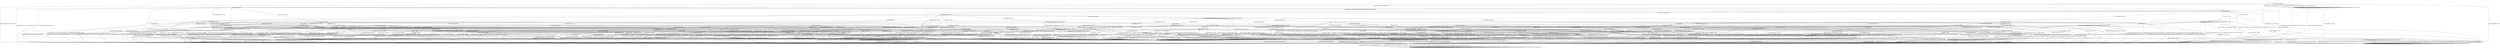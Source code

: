 digraph h12 {
s0 [label="s0"];
s1 [label="s1"];
s2 [label="s2"];
s3 [label="s3"];
s4 [label="s4"];
s5 [label="s5"];
s6 [label="s6"];
s7 [label="s7"];
s8 [label="s8"];
s9 [label="s9"];
s10 [label="s10"];
s11 [label="s11"];
s12 [label="s12"];
s13 [label="s13"];
s14 [label="s14"];
s15 [label="s15"];
s16 [label="s16"];
s17 [label="s17"];
s18 [label="s18"];
s19 [label="s19"];
s20 [label="s20"];
s21 [label="s21"];
s22 [label="s22"];
s23 [label="s23"];
s24 [label="s24"];
s25 [label="s25"];
s26 [label="s26"];
s27 [label="s27"];
s28 [label="s28"];
s29 [label="s29"];
s30 [label="s30"];
s31 [label="s31"];
s32 [label="s32"];
s33 [label="s33"];
s34 [label="s34"];
s35 [label="s35"];
s36 [label="s36"];
s37 [label="s37"];
s38 [label="s38"];
s39 [label="s39"];
s40 [label="s40"];
s41 [label="s41"];
s42 [label="s42"];
s43 [label="s43"];
s44 [label="s44"];
s45 [label="s45"];
s46 [label="s46"];
s47 [label="s47"];
s48 [label="s48"];
s49 [label="s49"];
s50 [label="s50"];
s51 [label="s51"];
s52 [label="s52"];
s53 [label="s53"];
s54 [label="s54"];
s55 [label="s55"];
s56 [label="s56"];
s57 [label="s57"];
s58 [label="s58"];
s59 [label="s59"];
s60 [label="s60"];
s61 [label="s61"];
s62 [label="s62"];
s63 [label="s63"];
s64 [label="s64"];
s65 [label="s65"];
s66 [label="s66"];
s67 [label="s67"];
s68 [label="s68"];
s69 [label="s69"];
s70 [label="s70"];
s71 [label="s71"];
s72 [label="s72"];
s73 [label="s73"];
s0 -> s1 [label="RSA_CLIENT_HELLO / HELLO_VERIFY_REQUEST"];
s0 -> s2 [label="RSA_CLIENT_KEY_EXCHANGE / TIMEOUT"];
s0 -> s8 [label="CHANGE_CIPHER_SPEC / TIMEOUT"];
s0 -> s2 [label="FINISHED / TIMEOUT"];
s0 -> s0 [label="APPLICATION / TIMEOUT"];
s0 -> s2 [label="CERTIFICATE / TIMEOUT"];
s0 -> s2 [label="EMPTY_CERTIFICATE / TIMEOUT"];
s0 -> s2 [label="CERTIFICATE_VERIFY / TIMEOUT"];
s0 -> s6 [label="Alert(WARNING,CLOSE_NOTIFY) / TIMEOUT"];
s0 -> s6 [label="Alert(FATAL,UNEXPECTED_MESSAGE) / TIMEOUT"];
s1 -> s3 [label="RSA_CLIENT_HELLO / SERVER_HELLO,CERTIFICATE,CERTIFICATE_REQUEST,SERVER_HELLO_DONE"];
s1 -> s4 [label="RSA_CLIENT_KEY_EXCHANGE / TIMEOUT"];
s1 -> s8 [label="CHANGE_CIPHER_SPEC / TIMEOUT"];
s1 -> s9 [label="FINISHED / TIMEOUT"];
s1 -> s1 [label="APPLICATION / TIMEOUT"];
s1 -> s21 [label="CERTIFICATE / TIMEOUT"];
s1 -> s27 [label="EMPTY_CERTIFICATE / TIMEOUT"];
s1 -> s9 [label="CERTIFICATE_VERIFY / TIMEOUT"];
s1 -> s6 [label="Alert(WARNING,CLOSE_NOTIFY) / Alert(WARNING,CLOSE_NOTIFY)"];
s1 -> s6 [label="Alert(FATAL,UNEXPECTED_MESSAGE) / TIMEOUT"];
s2 -> s2 [label="RSA_CLIENT_HELLO / TIMEOUT"];
s2 -> s2 [label="RSA_CLIENT_KEY_EXCHANGE / TIMEOUT"];
s2 -> s12 [label="CHANGE_CIPHER_SPEC / TIMEOUT"];
s2 -> s2 [label="FINISHED / TIMEOUT"];
s2 -> s2 [label="APPLICATION / TIMEOUT"];
s2 -> s2 [label="CERTIFICATE / TIMEOUT"];
s2 -> s2 [label="EMPTY_CERTIFICATE / TIMEOUT"];
s2 -> s2 [label="CERTIFICATE_VERIFY / TIMEOUT"];
s2 -> s6 [label="Alert(WARNING,CLOSE_NOTIFY) / TIMEOUT"];
s2 -> s6 [label="Alert(FATAL,UNEXPECTED_MESSAGE) / TIMEOUT"];
s3 -> s6 [label="RSA_CLIENT_HELLO / Alert(FATAL,UNEXPECTED_MESSAGE)"];
s3 -> s13 [label="RSA_CLIENT_KEY_EXCHANGE / TIMEOUT"];
s3 -> s8 [label="CHANGE_CIPHER_SPEC / TIMEOUT"];
s3 -> s9 [label="FINISHED / TIMEOUT"];
s3 -> s3 [label="APPLICATION / TIMEOUT"];
s3 -> s21 [label="CERTIFICATE / TIMEOUT"];
s3 -> s10 [label="EMPTY_CERTIFICATE / TIMEOUT"];
s3 -> s9 [label="CERTIFICATE_VERIFY / TIMEOUT"];
s3 -> s6 [label="Alert(WARNING,CLOSE_NOTIFY) / Alert(WARNING,CLOSE_NOTIFY)"];
s3 -> s6 [label="Alert(FATAL,UNEXPECTED_MESSAGE) / TIMEOUT"];
s4 -> s14 [label="RSA_CLIENT_HELLO / TIMEOUT"];
s4 -> s9 [label="RSA_CLIENT_KEY_EXCHANGE / TIMEOUT"];
s4 -> s5 [label="CHANGE_CIPHER_SPEC / TIMEOUT"];
s4 -> s28 [label="FINISHED / TIMEOUT"];
s4 -> s4 [label="APPLICATION / TIMEOUT"];
s4 -> s41 [label="CERTIFICATE / TIMEOUT"];
s4 -> s41 [label="EMPTY_CERTIFICATE / TIMEOUT"];
s4 -> s22 [label="CERTIFICATE_VERIFY / TIMEOUT"];
s4 -> s6 [label="Alert(WARNING,CLOSE_NOTIFY) / Alert(WARNING,CLOSE_NOTIFY)"];
s4 -> s6 [label="Alert(FATAL,UNEXPECTED_MESSAGE) / TIMEOUT"];
s5 -> s6 [label="RSA_CLIENT_HELLO / Alert(FATAL,UNEXPECTED_MESSAGE)"];
s5 -> s6 [label="RSA_CLIENT_KEY_EXCHANGE / Alert(FATAL,UNEXPECTED_MESSAGE)"];
s5 -> s8 [label="CHANGE_CIPHER_SPEC / TIMEOUT"];
s5 -> s6 [label="FINISHED / Alert(FATAL,UNEXPECTED_MESSAGE)"];
s5 -> s5 [label="APPLICATION / TIMEOUT"];
s5 -> s6 [label="CERTIFICATE / Alert(FATAL,UNEXPECTED_MESSAGE)"];
s5 -> s6 [label="EMPTY_CERTIFICATE / Alert(FATAL,UNEXPECTED_MESSAGE)"];
s5 -> s6 [label="CERTIFICATE_VERIFY / Alert(FATAL,UNEXPECTED_MESSAGE)"];
s5 -> s5 [label="Alert(WARNING,CLOSE_NOTIFY) / TIMEOUT"];
s5 -> s5 [label="Alert(FATAL,UNEXPECTED_MESSAGE) / TIMEOUT"];
s6 -> s7 [label="RSA_CLIENT_HELLO / TIMEOUT"];
s6 -> s7 [label="RSA_CLIENT_KEY_EXCHANGE / TIMEOUT"];
s6 -> s7 [label="CHANGE_CIPHER_SPEC / TIMEOUT"];
s6 -> s7 [label="FINISHED / TIMEOUT"];
s6 -> s7 [label="APPLICATION / TIMEOUT"];
s6 -> s7 [label="CERTIFICATE / TIMEOUT"];
s6 -> s7 [label="EMPTY_CERTIFICATE / TIMEOUT"];
s6 -> s7 [label="CERTIFICATE_VERIFY / TIMEOUT"];
s6 -> s7 [label="Alert(WARNING,CLOSE_NOTIFY) / TIMEOUT"];
s6 -> s7 [label="Alert(FATAL,UNEXPECTED_MESSAGE) / TIMEOUT"];
s7 -> s7 [label="RSA_CLIENT_HELLO / SOCKET_CLOSED"];
s7 -> s7 [label="RSA_CLIENT_KEY_EXCHANGE / SOCKET_CLOSED"];
s7 -> s7 [label="CHANGE_CIPHER_SPEC / SOCKET_CLOSED"];
s7 -> s7 [label="FINISHED / SOCKET_CLOSED"];
s7 -> s7 [label="APPLICATION / SOCKET_CLOSED"];
s7 -> s7 [label="CERTIFICATE / SOCKET_CLOSED"];
s7 -> s7 [label="EMPTY_CERTIFICATE / SOCKET_CLOSED"];
s7 -> s7 [label="CERTIFICATE_VERIFY / SOCKET_CLOSED"];
s7 -> s7 [label="Alert(WARNING,CLOSE_NOTIFY) / SOCKET_CLOSED"];
s7 -> s7 [label="Alert(FATAL,UNEXPECTED_MESSAGE) / SOCKET_CLOSED"];
s8 -> s8 [label="RSA_CLIENT_HELLO / TIMEOUT"];
s8 -> s8 [label="RSA_CLIENT_KEY_EXCHANGE / TIMEOUT"];
s8 -> s8 [label="CHANGE_CIPHER_SPEC / TIMEOUT"];
s8 -> s8 [label="FINISHED / TIMEOUT"];
s8 -> s8 [label="APPLICATION / TIMEOUT"];
s8 -> s8 [label="CERTIFICATE / TIMEOUT"];
s8 -> s8 [label="EMPTY_CERTIFICATE / TIMEOUT"];
s8 -> s8 [label="CERTIFICATE_VERIFY / TIMEOUT"];
s8 -> s8 [label="Alert(WARNING,CLOSE_NOTIFY) / TIMEOUT"];
s8 -> s8 [label="Alert(FATAL,UNEXPECTED_MESSAGE) / TIMEOUT"];
s9 -> s9 [label="RSA_CLIENT_HELLO / TIMEOUT"];
s9 -> s9 [label="RSA_CLIENT_KEY_EXCHANGE / TIMEOUT"];
s9 -> s8 [label="CHANGE_CIPHER_SPEC / TIMEOUT"];
s9 -> s9 [label="FINISHED / TIMEOUT"];
s9 -> s9 [label="APPLICATION / TIMEOUT"];
s9 -> s9 [label="CERTIFICATE / TIMEOUT"];
s9 -> s9 [label="EMPTY_CERTIFICATE / TIMEOUT"];
s9 -> s9 [label="CERTIFICATE_VERIFY / TIMEOUT"];
s9 -> s6 [label="Alert(WARNING,CLOSE_NOTIFY) / Alert(WARNING,CLOSE_NOTIFY)"];
s9 -> s6 [label="Alert(FATAL,UNEXPECTED_MESSAGE) / TIMEOUT"];
s10 -> s15 [label="RSA_CLIENT_HELLO / TIMEOUT"];
s10 -> s42 [label="RSA_CLIENT_KEY_EXCHANGE / TIMEOUT"];
s10 -> s11 [label="CHANGE_CIPHER_SPEC / TIMEOUT"];
s10 -> s34 [label="FINISHED / TIMEOUT"];
s10 -> s10 [label="APPLICATION / TIMEOUT"];
s10 -> s9 [label="CERTIFICATE / TIMEOUT"];
s10 -> s9 [label="EMPTY_CERTIFICATE / TIMEOUT"];
s10 -> s23 [label="CERTIFICATE_VERIFY / TIMEOUT"];
s10 -> s6 [label="Alert(WARNING,CLOSE_NOTIFY) / Alert(WARNING,CLOSE_NOTIFY)"];
s10 -> s6 [label="Alert(FATAL,UNEXPECTED_MESSAGE) / TIMEOUT"];
s11 -> s6 [label="RSA_CLIENT_HELLO / Alert(FATAL,BAD_CERTIFICATE)"];
s11 -> s6 [label="RSA_CLIENT_KEY_EXCHANGE / Alert(FATAL,BAD_CERTIFICATE)"];
s11 -> s8 [label="CHANGE_CIPHER_SPEC / TIMEOUT"];
s11 -> s6 [label="FINISHED / Alert(FATAL,BAD_CERTIFICATE)"];
s11 -> s11 [label="APPLICATION / TIMEOUT"];
s11 -> s6 [label="CERTIFICATE / Alert(FATAL,BAD_CERTIFICATE)"];
s11 -> s6 [label="EMPTY_CERTIFICATE / Alert(FATAL,BAD_CERTIFICATE)"];
s11 -> s6 [label="CERTIFICATE_VERIFY / Alert(FATAL,BAD_CERTIFICATE)"];
s11 -> s11 [label="Alert(WARNING,CLOSE_NOTIFY) / TIMEOUT"];
s11 -> s11 [label="Alert(FATAL,UNEXPECTED_MESSAGE) / TIMEOUT"];
s12 -> s6 [label="RSA_CLIENT_HELLO / TIMEOUT"];
s12 -> s6 [label="RSA_CLIENT_KEY_EXCHANGE / TIMEOUT"];
s12 -> s8 [label="CHANGE_CIPHER_SPEC / TIMEOUT"];
s12 -> s6 [label="FINISHED / TIMEOUT"];
s12 -> s12 [label="APPLICATION / TIMEOUT"];
s12 -> s6 [label="CERTIFICATE / TIMEOUT"];
s12 -> s6 [label="EMPTY_CERTIFICATE / TIMEOUT"];
s12 -> s6 [label="CERTIFICATE_VERIFY / TIMEOUT"];
s12 -> s12 [label="Alert(WARNING,CLOSE_NOTIFY) / TIMEOUT"];
s12 -> s12 [label="Alert(FATAL,UNEXPECTED_MESSAGE) / TIMEOUT"];
s13 -> s14 [label="RSA_CLIENT_HELLO / TIMEOUT"];
s13 -> s9 [label="RSA_CLIENT_KEY_EXCHANGE / TIMEOUT"];
s13 -> s16 [label="CHANGE_CIPHER_SPEC / TIMEOUT"];
s13 -> s28 [label="FINISHED / TIMEOUT"];
s13 -> s13 [label="APPLICATION / TIMEOUT"];
s13 -> s24 [label="CERTIFICATE / TIMEOUT"];
s13 -> s42 [label="EMPTY_CERTIFICATE / TIMEOUT"];
s13 -> s17 [label="CERTIFICATE_VERIFY / TIMEOUT"];
s13 -> s6 [label="Alert(WARNING,CLOSE_NOTIFY) / Alert(WARNING,CLOSE_NOTIFY)"];
s13 -> s6 [label="Alert(FATAL,UNEXPECTED_MESSAGE) / TIMEOUT"];
s14 -> s9 [label="RSA_CLIENT_HELLO / TIMEOUT"];
s14 -> s9 [label="RSA_CLIENT_KEY_EXCHANGE / TIMEOUT"];
s14 -> s5 [label="CHANGE_CIPHER_SPEC / TIMEOUT"];
s14 -> s53 [label="FINISHED / TIMEOUT"];
s14 -> s14 [label="APPLICATION / TIMEOUT"];
s14 -> s62 [label="CERTIFICATE / TIMEOUT"];
s14 -> s62 [label="EMPTY_CERTIFICATE / TIMEOUT"];
s14 -> s25 [label="CERTIFICATE_VERIFY / TIMEOUT"];
s14 -> s6 [label="Alert(WARNING,CLOSE_NOTIFY) / Alert(WARNING,CLOSE_NOTIFY)"];
s14 -> s6 [label="Alert(FATAL,UNEXPECTED_MESSAGE) / TIMEOUT"];
s15 -> s9 [label="RSA_CLIENT_HELLO / TIMEOUT"];
s15 -> s43 [label="RSA_CLIENT_KEY_EXCHANGE / TIMEOUT"];
s15 -> s11 [label="CHANGE_CIPHER_SPEC / TIMEOUT"];
s15 -> s54 [label="FINISHED / TIMEOUT"];
s15 -> s15 [label="APPLICATION / TIMEOUT"];
s15 -> s9 [label="CERTIFICATE / TIMEOUT"];
s15 -> s9 [label="EMPTY_CERTIFICATE / TIMEOUT"];
s15 -> s26 [label="CERTIFICATE_VERIFY / TIMEOUT"];
s15 -> s6 [label="Alert(WARNING,CLOSE_NOTIFY) / Alert(WARNING,CLOSE_NOTIFY)"];
s15 -> s6 [label="Alert(FATAL,UNEXPECTED_MESSAGE) / TIMEOUT"];
s16 -> s55 [label="RSA_CLIENT_HELLO / TIMEOUT"];
s16 -> s9 [label="RSA_CLIENT_KEY_EXCHANGE / TIMEOUT"];
s16 -> s8 [label="CHANGE_CIPHER_SPEC / TIMEOUT"];
s16 -> s18 [label="FINISHED / CHANGE_CIPHER_SPEC,FINISHED,CHANGE_CIPHER_SPEC,FINISHED"];
s16 -> s16 [label="APPLICATION / TIMEOUT"];
s16 -> s35 [label="CERTIFICATE / TIMEOUT"];
s16 -> s36 [label="EMPTY_CERTIFICATE / TIMEOUT"];
s16 -> s19 [label="CERTIFICATE_VERIFY / TIMEOUT"];
s16 -> s16 [label="Alert(WARNING,CLOSE_NOTIFY) / TIMEOUT"];
s16 -> s16 [label="Alert(FATAL,UNEXPECTED_MESSAGE) / TIMEOUT"];
s17 -> s17 [label="RSA_CLIENT_HELLO / TIMEOUT"];
s17 -> s9 [label="RSA_CLIENT_KEY_EXCHANGE / TIMEOUT"];
s17 -> s20 [label="CHANGE_CIPHER_SPEC / TIMEOUT"];
s17 -> s19 [label="FINISHED / TIMEOUT"];
s17 -> s17 [label="APPLICATION / TIMEOUT"];
s17 -> s29 [label="CERTIFICATE / TIMEOUT"];
s17 -> s29 [label="EMPTY_CERTIFICATE / TIMEOUT"];
s17 -> s9 [label="CERTIFICATE_VERIFY / TIMEOUT"];
s17 -> s6 [label="Alert(WARNING,CLOSE_NOTIFY) / Alert(WARNING,CLOSE_NOTIFY)"];
s17 -> s6 [label="Alert(FATAL,UNEXPECTED_MESSAGE) / TIMEOUT"];
s18 -> s18 [label="RSA_CLIENT_HELLO / TIMEOUT"];
s18 -> s18 [label="RSA_CLIENT_KEY_EXCHANGE / TIMEOUT"];
s18 -> s8 [label="CHANGE_CIPHER_SPEC / TIMEOUT"];
s18 -> s18 [label="FINISHED / TIMEOUT"];
s18 -> s6 [label="APPLICATION / APPLICATION"];
s18 -> s18 [label="CERTIFICATE / TIMEOUT"];
s18 -> s18 [label="EMPTY_CERTIFICATE / TIMEOUT"];
s18 -> s18 [label="CERTIFICATE_VERIFY / TIMEOUT"];
s18 -> s6 [label="Alert(WARNING,CLOSE_NOTIFY) / TIMEOUT"];
s18 -> s6 [label="Alert(FATAL,UNEXPECTED_MESSAGE) / TIMEOUT"];
s19 -> s19 [label="RSA_CLIENT_HELLO / TIMEOUT"];
s19 -> s9 [label="RSA_CLIENT_KEY_EXCHANGE / TIMEOUT"];
s19 -> s20 [label="CHANGE_CIPHER_SPEC / TIMEOUT"];
s19 -> s19 [label="FINISHED / TIMEOUT"];
s19 -> s9 [label="APPLICATION / TIMEOUT"];
s19 -> s66 [label="CERTIFICATE / TIMEOUT"];
s19 -> s66 [label="EMPTY_CERTIFICATE / TIMEOUT"];
s19 -> s9 [label="CERTIFICATE_VERIFY / TIMEOUT"];
s19 -> s6 [label="Alert(WARNING,CLOSE_NOTIFY) / Alert(WARNING,CLOSE_NOTIFY)"];
s19 -> s6 [label="Alert(FATAL,UNEXPECTED_MESSAGE) / TIMEOUT"];
s20 -> s6 [label="RSA_CLIENT_HELLO / Alert(FATAL,HANDSHAKE_FAILURE)"];
s20 -> s6 [label="RSA_CLIENT_KEY_EXCHANGE / Alert(FATAL,HANDSHAKE_FAILURE)"];
s20 -> s8 [label="CHANGE_CIPHER_SPEC / TIMEOUT"];
s20 -> s6 [label="FINISHED / Alert(FATAL,HANDSHAKE_FAILURE)"];
s20 -> s20 [label="APPLICATION / TIMEOUT"];
s20 -> s6 [label="CERTIFICATE / Alert(FATAL,HANDSHAKE_FAILURE)"];
s20 -> s6 [label="EMPTY_CERTIFICATE / Alert(FATAL,HANDSHAKE_FAILURE)"];
s20 -> s6 [label="CERTIFICATE_VERIFY / Alert(FATAL,HANDSHAKE_FAILURE)"];
s20 -> s20 [label="Alert(WARNING,CLOSE_NOTIFY) / TIMEOUT"];
s20 -> s20 [label="Alert(FATAL,UNEXPECTED_MESSAGE) / TIMEOUT"];
s21 -> s21 [label="RSA_CLIENT_HELLO / TIMEOUT"];
s21 -> s21 [label="RSA_CLIENT_KEY_EXCHANGE / TIMEOUT"];
s21 -> s8 [label="CHANGE_CIPHER_SPEC / TIMEOUT"];
s21 -> s56 [label="FINISHED / TIMEOUT"];
s21 -> s21 [label="APPLICATION / TIMEOUT"];
s21 -> s9 [label="CERTIFICATE / TIMEOUT"];
s21 -> s9 [label="EMPTY_CERTIFICATE / TIMEOUT"];
s21 -> s30 [label="CERTIFICATE_VERIFY / TIMEOUT"];
s21 -> s6 [label="Alert(WARNING,CLOSE_NOTIFY) / Alert(WARNING,CLOSE_NOTIFY)"];
s21 -> s6 [label="Alert(FATAL,UNEXPECTED_MESSAGE) / TIMEOUT"];
s22 -> s25 [label="RSA_CLIENT_HELLO / TIMEOUT"];
s22 -> s9 [label="RSA_CLIENT_KEY_EXCHANGE / TIMEOUT"];
s22 -> s5 [label="CHANGE_CIPHER_SPEC / TIMEOUT"];
s22 -> s31 [label="FINISHED / TIMEOUT"];
s22 -> s22 [label="APPLICATION / TIMEOUT"];
s22 -> s44 [label="CERTIFICATE / TIMEOUT"];
s22 -> s44 [label="EMPTY_CERTIFICATE / TIMEOUT"];
s22 -> s9 [label="CERTIFICATE_VERIFY / TIMEOUT"];
s22 -> s6 [label="Alert(WARNING,CLOSE_NOTIFY) / Alert(WARNING,CLOSE_NOTIFY)"];
s22 -> s6 [label="Alert(FATAL,UNEXPECTED_MESSAGE) / TIMEOUT"];
s23 -> s26 [label="RSA_CLIENT_HELLO / TIMEOUT"];
s23 -> s45 [label="RSA_CLIENT_KEY_EXCHANGE / TIMEOUT"];
s23 -> s11 [label="CHANGE_CIPHER_SPEC / TIMEOUT"];
s23 -> s46 [label="FINISHED / TIMEOUT"];
s23 -> s23 [label="APPLICATION / TIMEOUT"];
s23 -> s9 [label="CERTIFICATE / TIMEOUT"];
s23 -> s9 [label="EMPTY_CERTIFICATE / TIMEOUT"];
s23 -> s9 [label="CERTIFICATE_VERIFY / TIMEOUT"];
s23 -> s6 [label="Alert(WARNING,CLOSE_NOTIFY) / Alert(WARNING,CLOSE_NOTIFY)"];
s23 -> s6 [label="Alert(FATAL,UNEXPECTED_MESSAGE) / TIMEOUT"];
s24 -> s62 [label="RSA_CLIENT_HELLO / TIMEOUT"];
s24 -> s9 [label="RSA_CLIENT_KEY_EXCHANGE / TIMEOUT"];
s24 -> s32 [label="CHANGE_CIPHER_SPEC / TIMEOUT"];
s24 -> s37 [label="FINISHED / TIMEOUT"];
s24 -> s24 [label="APPLICATION / TIMEOUT"];
s24 -> s9 [label="CERTIFICATE / TIMEOUT"];
s24 -> s9 [label="EMPTY_CERTIFICATE / TIMEOUT"];
s24 -> s57 [label="CERTIFICATE_VERIFY / TIMEOUT"];
s24 -> s6 [label="Alert(WARNING,CLOSE_NOTIFY) / Alert(WARNING,CLOSE_NOTIFY)"];
s24 -> s6 [label="Alert(FATAL,UNEXPECTED_MESSAGE) / TIMEOUT"];
s25 -> s9 [label="RSA_CLIENT_HELLO / TIMEOUT"];
s25 -> s9 [label="RSA_CLIENT_KEY_EXCHANGE / TIMEOUT"];
s25 -> s5 [label="CHANGE_CIPHER_SPEC / TIMEOUT"];
s25 -> s67 [label="FINISHED / TIMEOUT"];
s25 -> s25 [label="APPLICATION / TIMEOUT"];
s25 -> s63 [label="CERTIFICATE / TIMEOUT"];
s25 -> s63 [label="EMPTY_CERTIFICATE / TIMEOUT"];
s25 -> s9 [label="CERTIFICATE_VERIFY / TIMEOUT"];
s25 -> s6 [label="Alert(WARNING,CLOSE_NOTIFY) / Alert(WARNING,CLOSE_NOTIFY)"];
s25 -> s6 [label="Alert(FATAL,UNEXPECTED_MESSAGE) / TIMEOUT"];
s26 -> s9 [label="RSA_CLIENT_HELLO / TIMEOUT"];
s26 -> s47 [label="RSA_CLIENT_KEY_EXCHANGE / TIMEOUT"];
s26 -> s11 [label="CHANGE_CIPHER_SPEC / TIMEOUT"];
s26 -> s68 [label="FINISHED / TIMEOUT"];
s26 -> s26 [label="APPLICATION / TIMEOUT"];
s26 -> s9 [label="CERTIFICATE / TIMEOUT"];
s26 -> s9 [label="EMPTY_CERTIFICATE / TIMEOUT"];
s26 -> s9 [label="CERTIFICATE_VERIFY / TIMEOUT"];
s26 -> s6 [label="Alert(WARNING,CLOSE_NOTIFY) / Alert(WARNING,CLOSE_NOTIFY)"];
s26 -> s6 [label="Alert(FATAL,UNEXPECTED_MESSAGE) / TIMEOUT"];
s27 -> s48 [label="RSA_CLIENT_HELLO / TIMEOUT"];
s27 -> s41 [label="RSA_CLIENT_KEY_EXCHANGE / TIMEOUT"];
s27 -> s5 [label="CHANGE_CIPHER_SPEC / TIMEOUT"];
s27 -> s49 [label="FINISHED / TIMEOUT"];
s27 -> s27 [label="APPLICATION / TIMEOUT"];
s27 -> s9 [label="CERTIFICATE / TIMEOUT"];
s27 -> s9 [label="EMPTY_CERTIFICATE / TIMEOUT"];
s27 -> s30 [label="CERTIFICATE_VERIFY / TIMEOUT"];
s27 -> s6 [label="Alert(WARNING,CLOSE_NOTIFY) / Alert(WARNING,CLOSE_NOTIFY)"];
s27 -> s6 [label="Alert(FATAL,UNEXPECTED_MESSAGE) / TIMEOUT"];
s28 -> s53 [label="RSA_CLIENT_HELLO / TIMEOUT"];
s28 -> s9 [label="RSA_CLIENT_KEY_EXCHANGE / TIMEOUT"];
s28 -> s5 [label="CHANGE_CIPHER_SPEC / TIMEOUT"];
s28 -> s9 [label="FINISHED / TIMEOUT"];
s28 -> s28 [label="APPLICATION / TIMEOUT"];
s28 -> s37 [label="CERTIFICATE / TIMEOUT"];
s28 -> s37 [label="EMPTY_CERTIFICATE / TIMEOUT"];
s28 -> s31 [label="CERTIFICATE_VERIFY / TIMEOUT"];
s28 -> s6 [label="Alert(WARNING,CLOSE_NOTIFY) / Alert(WARNING,CLOSE_NOTIFY)"];
s28 -> s6 [label="Alert(FATAL,UNEXPECTED_MESSAGE) / TIMEOUT"];
s29 -> s29 [label="RSA_CLIENT_HELLO / TIMEOUT"];
s29 -> s9 [label="RSA_CLIENT_KEY_EXCHANGE / TIMEOUT"];
s29 -> s20 [label="CHANGE_CIPHER_SPEC / TIMEOUT"];
s29 -> s33 [label="FINISHED / TIMEOUT"];
s29 -> s29 [label="APPLICATION / TIMEOUT"];
s29 -> s9 [label="CERTIFICATE / TIMEOUT"];
s29 -> s9 [label="EMPTY_CERTIFICATE / TIMEOUT"];
s29 -> s9 [label="CERTIFICATE_VERIFY / TIMEOUT"];
s29 -> s6 [label="Alert(WARNING,CLOSE_NOTIFY) / Alert(WARNING,CLOSE_NOTIFY)"];
s29 -> s6 [label="Alert(FATAL,UNEXPECTED_MESSAGE) / TIMEOUT"];
s30 -> s50 [label="RSA_CLIENT_HELLO / TIMEOUT"];
s30 -> s44 [label="RSA_CLIENT_KEY_EXCHANGE / TIMEOUT"];
s30 -> s5 [label="CHANGE_CIPHER_SPEC / TIMEOUT"];
s30 -> s51 [label="FINISHED / TIMEOUT"];
s30 -> s30 [label="APPLICATION / TIMEOUT"];
s30 -> s9 [label="CERTIFICATE / TIMEOUT"];
s30 -> s9 [label="EMPTY_CERTIFICATE / TIMEOUT"];
s30 -> s9 [label="CERTIFICATE_VERIFY / TIMEOUT"];
s30 -> s6 [label="Alert(WARNING,CLOSE_NOTIFY) / Alert(WARNING,CLOSE_NOTIFY)"];
s30 -> s6 [label="Alert(FATAL,UNEXPECTED_MESSAGE) / TIMEOUT"];
s31 -> s67 [label="RSA_CLIENT_HELLO / TIMEOUT"];
s31 -> s9 [label="RSA_CLIENT_KEY_EXCHANGE / TIMEOUT"];
s31 -> s5 [label="CHANGE_CIPHER_SPEC / TIMEOUT"];
s31 -> s9 [label="FINISHED / TIMEOUT"];
s31 -> s31 [label="APPLICATION / TIMEOUT"];
s31 -> s58 [label="CERTIFICATE / TIMEOUT"];
s31 -> s58 [label="EMPTY_CERTIFICATE / TIMEOUT"];
s31 -> s9 [label="CERTIFICATE_VERIFY / TIMEOUT"];
s31 -> s6 [label="Alert(WARNING,CLOSE_NOTIFY) / Alert(WARNING,CLOSE_NOTIFY)"];
s31 -> s6 [label="Alert(FATAL,UNEXPECTED_MESSAGE) / TIMEOUT"];
s32 -> s9 [label="RSA_CLIENT_HELLO / TIMEOUT"];
s32 -> s9 [label="RSA_CLIENT_KEY_EXCHANGE / TIMEOUT"];
s32 -> s8 [label="CHANGE_CIPHER_SPEC / TIMEOUT"];
s32 -> s18 [label="FINISHED / CHANGE_CIPHER_SPEC,FINISHED,CHANGE_CIPHER_SPEC,FINISHED"];
s32 -> s32 [label="APPLICATION / TIMEOUT"];
s32 -> s9 [label="CERTIFICATE / TIMEOUT"];
s32 -> s9 [label="EMPTY_CERTIFICATE / TIMEOUT"];
s32 -> s9 [label="CERTIFICATE_VERIFY / TIMEOUT"];
s32 -> s32 [label="Alert(WARNING,CLOSE_NOTIFY) / TIMEOUT"];
s32 -> s32 [label="Alert(FATAL,UNEXPECTED_MESSAGE) / TIMEOUT"];
s33 -> s38 [label="RSA_CLIENT_HELLO / TIMEOUT"];
s33 -> s9 [label="RSA_CLIENT_KEY_EXCHANGE / TIMEOUT"];
s33 -> s20 [label="CHANGE_CIPHER_SPEC / TIMEOUT"];
s33 -> s9 [label="FINISHED / TIMEOUT"];
s33 -> s33 [label="APPLICATION / TIMEOUT"];
s33 -> s9 [label="CERTIFICATE / TIMEOUT"];
s33 -> s9 [label="EMPTY_CERTIFICATE / TIMEOUT"];
s33 -> s9 [label="CERTIFICATE_VERIFY / TIMEOUT"];
s33 -> s6 [label="Alert(WARNING,CLOSE_NOTIFY) / Alert(WARNING,CLOSE_NOTIFY)"];
s33 -> s6 [label="Alert(FATAL,UNEXPECTED_MESSAGE) / TIMEOUT"];
s34 -> s54 [label="RSA_CLIENT_HELLO / TIMEOUT"];
s34 -> s52 [label="RSA_CLIENT_KEY_EXCHANGE / TIMEOUT"];
s34 -> s11 [label="CHANGE_CIPHER_SPEC / TIMEOUT"];
s34 -> s9 [label="FINISHED / TIMEOUT"];
s34 -> s34 [label="APPLICATION / TIMEOUT"];
s34 -> s9 [label="CERTIFICATE / TIMEOUT"];
s34 -> s9 [label="EMPTY_CERTIFICATE / TIMEOUT"];
s34 -> s46 [label="CERTIFICATE_VERIFY / TIMEOUT"];
s34 -> s6 [label="Alert(WARNING,CLOSE_NOTIFY) / Alert(WARNING,CLOSE_NOTIFY)"];
s34 -> s6 [label="Alert(FATAL,UNEXPECTED_MESSAGE) / TIMEOUT"];
s35 -> s64 [label="RSA_CLIENT_HELLO / TIMEOUT"];
s35 -> s9 [label="RSA_CLIENT_KEY_EXCHANGE / TIMEOUT"];
s35 -> s5 [label="CHANGE_CIPHER_SPEC / TIMEOUT"];
s35 -> s39 [label="FINISHED / TIMEOUT"];
s35 -> s9 [label="APPLICATION / TIMEOUT"];
s35 -> s9 [label="CERTIFICATE / TIMEOUT"];
s35 -> s9 [label="EMPTY_CERTIFICATE / TIMEOUT"];
s35 -> s35 [label="CERTIFICATE_VERIFY / TIMEOUT"];
s35 -> s6 [label="Alert(WARNING,CLOSE_NOTIFY) / Alert(WARNING,CLOSE_NOTIFY)"];
s35 -> s6 [label="Alert(FATAL,UNEXPECTED_MESSAGE) / TIMEOUT"];
s36 -> s69 [label="RSA_CLIENT_HELLO / TIMEOUT"];
s36 -> s9 [label="RSA_CLIENT_KEY_EXCHANGE / TIMEOUT"];
s36 -> s11 [label="CHANGE_CIPHER_SPEC / TIMEOUT"];
s36 -> s52 [label="FINISHED / TIMEOUT"];
s36 -> s9 [label="APPLICATION / TIMEOUT"];
s36 -> s9 [label="CERTIFICATE / TIMEOUT"];
s36 -> s9 [label="EMPTY_CERTIFICATE / TIMEOUT"];
s36 -> s70 [label="CERTIFICATE_VERIFY / TIMEOUT"];
s36 -> s6 [label="Alert(WARNING,CLOSE_NOTIFY) / Alert(WARNING,CLOSE_NOTIFY)"];
s36 -> s6 [label="Alert(FATAL,UNEXPECTED_MESSAGE) / TIMEOUT"];
s37 -> s65 [label="RSA_CLIENT_HELLO / TIMEOUT"];
s37 -> s9 [label="RSA_CLIENT_KEY_EXCHANGE / TIMEOUT"];
s37 -> s5 [label="CHANGE_CIPHER_SPEC / TIMEOUT"];
s37 -> s9 [label="FINISHED / TIMEOUT"];
s37 -> s37 [label="APPLICATION / TIMEOUT"];
s37 -> s9 [label="CERTIFICATE / TIMEOUT"];
s37 -> s9 [label="EMPTY_CERTIFICATE / TIMEOUT"];
s37 -> s58 [label="CERTIFICATE_VERIFY / TIMEOUT"];
s37 -> s6 [label="Alert(WARNING,CLOSE_NOTIFY) / Alert(WARNING,CLOSE_NOTIFY)"];
s37 -> s6 [label="Alert(FATAL,UNEXPECTED_MESSAGE) / TIMEOUT"];
s38 -> s9 [label="RSA_CLIENT_HELLO / TIMEOUT"];
s38 -> s9 [label="RSA_CLIENT_KEY_EXCHANGE / TIMEOUT"];
s38 -> s20 [label="CHANGE_CIPHER_SPEC / TIMEOUT"];
s38 -> s9 [label="FINISHED / TIMEOUT"];
s38 -> s38 [label="APPLICATION / TIMEOUT"];
s38 -> s9 [label="CERTIFICATE / TIMEOUT"];
s38 -> s9 [label="EMPTY_CERTIFICATE / TIMEOUT"];
s38 -> s9 [label="CERTIFICATE_VERIFY / TIMEOUT"];
s38 -> s6 [label="Alert(WARNING,CLOSE_NOTIFY) / Alert(WARNING,CLOSE_NOTIFY)"];
s38 -> s6 [label="Alert(FATAL,UNEXPECTED_MESSAGE) / TIMEOUT"];
s39 -> s39 [label="RSA_CLIENT_HELLO / TIMEOUT"];
s39 -> s9 [label="RSA_CLIENT_KEY_EXCHANGE / TIMEOUT"];
s39 -> s40 [label="CHANGE_CIPHER_SPEC / TIMEOUT"];
s39 -> s9 [label="FINISHED / TIMEOUT"];
s39 -> s9 [label="APPLICATION / TIMEOUT"];
s39 -> s9 [label="CERTIFICATE / TIMEOUT"];
s39 -> s9 [label="EMPTY_CERTIFICATE / TIMEOUT"];
s39 -> s39 [label="CERTIFICATE_VERIFY / TIMEOUT"];
s39 -> s6 [label="Alert(WARNING,CLOSE_NOTIFY) / Alert(WARNING,CLOSE_NOTIFY)"];
s39 -> s6 [label="Alert(FATAL,UNEXPECTED_MESSAGE) / TIMEOUT"];
s40 -> s8 [label="RSA_CLIENT_HELLO / CHANGE_CIPHER_SPEC,FINISHED,CHANGE_CIPHER_SPEC,FINISHED"];
s40 -> s8 [label="RSA_CLIENT_KEY_EXCHANGE / CHANGE_CIPHER_SPEC,UNKNOWN_MESSAGE,CHANGE_CIPHER_SPEC,UNKNOWN_MESSAGE"];
s40 -> s8 [label="CHANGE_CIPHER_SPEC / TIMEOUT"];
s40 -> s8 [label="FINISHED / CHANGE_CIPHER_SPEC,FINISHED,CHANGE_CIPHER_SPEC,FINISHED"];
s40 -> s40 [label="APPLICATION / TIMEOUT"];
s40 -> s8 [label="CERTIFICATE / CHANGE_CIPHER_SPEC,FINISHED,CHANGE_CIPHER_SPEC,FINISHED"];
s40 -> s8 [label="EMPTY_CERTIFICATE / CHANGE_CIPHER_SPEC,FINISHED,CHANGE_CIPHER_SPEC,FINISHED"];
s40 -> s8 [label="CERTIFICATE_VERIFY / CHANGE_CIPHER_SPEC,FINISHED,CHANGE_CIPHER_SPEC,FINISHED"];
s40 -> s40 [label="Alert(WARNING,CLOSE_NOTIFY) / TIMEOUT"];
s40 -> s40 [label="Alert(FATAL,UNEXPECTED_MESSAGE) / TIMEOUT"];
s41 -> s62 [label="RSA_CLIENT_HELLO / TIMEOUT"];
s41 -> s9 [label="RSA_CLIENT_KEY_EXCHANGE / TIMEOUT"];
s41 -> s5 [label="CHANGE_CIPHER_SPEC / TIMEOUT"];
s41 -> s37 [label="FINISHED / TIMEOUT"];
s41 -> s41 [label="APPLICATION / TIMEOUT"];
s41 -> s9 [label="CERTIFICATE / TIMEOUT"];
s41 -> s9 [label="EMPTY_CERTIFICATE / TIMEOUT"];
s41 -> s44 [label="CERTIFICATE_VERIFY / TIMEOUT"];
s41 -> s6 [label="Alert(WARNING,CLOSE_NOTIFY) / Alert(WARNING,CLOSE_NOTIFY)"];
s41 -> s6 [label="Alert(FATAL,UNEXPECTED_MESSAGE) / TIMEOUT"];
s42 -> s43 [label="RSA_CLIENT_HELLO / TIMEOUT"];
s42 -> s9 [label="RSA_CLIENT_KEY_EXCHANGE / TIMEOUT"];
s42 -> s11 [label="CHANGE_CIPHER_SPEC / TIMEOUT"];
s42 -> s52 [label="FINISHED / TIMEOUT"];
s42 -> s42 [label="APPLICATION / TIMEOUT"];
s42 -> s9 [label="CERTIFICATE / TIMEOUT"];
s42 -> s9 [label="EMPTY_CERTIFICATE / TIMEOUT"];
s42 -> s45 [label="CERTIFICATE_VERIFY / TIMEOUT"];
s42 -> s6 [label="Alert(WARNING,CLOSE_NOTIFY) / Alert(WARNING,CLOSE_NOTIFY)"];
s42 -> s6 [label="Alert(FATAL,UNEXPECTED_MESSAGE) / TIMEOUT"];
s43 -> s9 [label="RSA_CLIENT_HELLO / TIMEOUT"];
s43 -> s9 [label="RSA_CLIENT_KEY_EXCHANGE / TIMEOUT"];
s43 -> s11 [label="CHANGE_CIPHER_SPEC / TIMEOUT"];
s43 -> s59 [label="FINISHED / TIMEOUT"];
s43 -> s43 [label="APPLICATION / TIMEOUT"];
s43 -> s9 [label="CERTIFICATE / TIMEOUT"];
s43 -> s9 [label="EMPTY_CERTIFICATE / TIMEOUT"];
s43 -> s47 [label="CERTIFICATE_VERIFY / TIMEOUT"];
s43 -> s6 [label="Alert(WARNING,CLOSE_NOTIFY) / Alert(WARNING,CLOSE_NOTIFY)"];
s43 -> s6 [label="Alert(FATAL,UNEXPECTED_MESSAGE) / TIMEOUT"];
s44 -> s63 [label="RSA_CLIENT_HELLO / TIMEOUT"];
s44 -> s9 [label="RSA_CLIENT_KEY_EXCHANGE / TIMEOUT"];
s44 -> s5 [label="CHANGE_CIPHER_SPEC / TIMEOUT"];
s44 -> s58 [label="FINISHED / TIMEOUT"];
s44 -> s44 [label="APPLICATION / TIMEOUT"];
s44 -> s9 [label="CERTIFICATE / TIMEOUT"];
s44 -> s9 [label="EMPTY_CERTIFICATE / TIMEOUT"];
s44 -> s9 [label="CERTIFICATE_VERIFY / TIMEOUT"];
s44 -> s6 [label="Alert(WARNING,CLOSE_NOTIFY) / Alert(WARNING,CLOSE_NOTIFY)"];
s44 -> s6 [label="Alert(FATAL,UNEXPECTED_MESSAGE) / TIMEOUT"];
s45 -> s47 [label="RSA_CLIENT_HELLO / TIMEOUT"];
s45 -> s9 [label="RSA_CLIENT_KEY_EXCHANGE / TIMEOUT"];
s45 -> s11 [label="CHANGE_CIPHER_SPEC / TIMEOUT"];
s45 -> s60 [label="FINISHED / TIMEOUT"];
s45 -> s45 [label="APPLICATION / TIMEOUT"];
s45 -> s9 [label="CERTIFICATE / TIMEOUT"];
s45 -> s9 [label="EMPTY_CERTIFICATE / TIMEOUT"];
s45 -> s9 [label="CERTIFICATE_VERIFY / TIMEOUT"];
s45 -> s6 [label="Alert(WARNING,CLOSE_NOTIFY) / Alert(WARNING,CLOSE_NOTIFY)"];
s45 -> s6 [label="Alert(FATAL,UNEXPECTED_MESSAGE) / TIMEOUT"];
s46 -> s68 [label="RSA_CLIENT_HELLO / TIMEOUT"];
s46 -> s60 [label="RSA_CLIENT_KEY_EXCHANGE / TIMEOUT"];
s46 -> s11 [label="CHANGE_CIPHER_SPEC / TIMEOUT"];
s46 -> s9 [label="FINISHED / TIMEOUT"];
s46 -> s46 [label="APPLICATION / TIMEOUT"];
s46 -> s9 [label="CERTIFICATE / TIMEOUT"];
s46 -> s9 [label="EMPTY_CERTIFICATE / TIMEOUT"];
s46 -> s9 [label="CERTIFICATE_VERIFY / TIMEOUT"];
s46 -> s6 [label="Alert(WARNING,CLOSE_NOTIFY) / Alert(WARNING,CLOSE_NOTIFY)"];
s46 -> s6 [label="Alert(FATAL,UNEXPECTED_MESSAGE) / TIMEOUT"];
s47 -> s9 [label="RSA_CLIENT_HELLO / TIMEOUT"];
s47 -> s9 [label="RSA_CLIENT_KEY_EXCHANGE / TIMEOUT"];
s47 -> s11 [label="CHANGE_CIPHER_SPEC / TIMEOUT"];
s47 -> s71 [label="FINISHED / TIMEOUT"];
s47 -> s47 [label="APPLICATION / TIMEOUT"];
s47 -> s9 [label="CERTIFICATE / TIMEOUT"];
s47 -> s9 [label="EMPTY_CERTIFICATE / TIMEOUT"];
s47 -> s9 [label="CERTIFICATE_VERIFY / TIMEOUT"];
s47 -> s6 [label="Alert(WARNING,CLOSE_NOTIFY) / Alert(WARNING,CLOSE_NOTIFY)"];
s47 -> s6 [label="Alert(FATAL,UNEXPECTED_MESSAGE) / TIMEOUT"];
s48 -> s9 [label="RSA_CLIENT_HELLO / TIMEOUT"];
s48 -> s62 [label="RSA_CLIENT_KEY_EXCHANGE / TIMEOUT"];
s48 -> s5 [label="CHANGE_CIPHER_SPEC / TIMEOUT"];
s48 -> s61 [label="FINISHED / TIMEOUT"];
s48 -> s48 [label="APPLICATION / TIMEOUT"];
s48 -> s9 [label="CERTIFICATE / TIMEOUT"];
s48 -> s9 [label="EMPTY_CERTIFICATE / TIMEOUT"];
s48 -> s50 [label="CERTIFICATE_VERIFY / TIMEOUT"];
s48 -> s6 [label="Alert(WARNING,CLOSE_NOTIFY) / Alert(WARNING,CLOSE_NOTIFY)"];
s48 -> s6 [label="Alert(FATAL,UNEXPECTED_MESSAGE) / TIMEOUT"];
s49 -> s61 [label="RSA_CLIENT_HELLO / TIMEOUT"];
s49 -> s37 [label="RSA_CLIENT_KEY_EXCHANGE / TIMEOUT"];
s49 -> s5 [label="CHANGE_CIPHER_SPEC / TIMEOUT"];
s49 -> s9 [label="FINISHED / TIMEOUT"];
s49 -> s49 [label="APPLICATION / TIMEOUT"];
s49 -> s9 [label="CERTIFICATE / TIMEOUT"];
s49 -> s9 [label="EMPTY_CERTIFICATE / TIMEOUT"];
s49 -> s51 [label="CERTIFICATE_VERIFY / TIMEOUT"];
s49 -> s6 [label="Alert(WARNING,CLOSE_NOTIFY) / Alert(WARNING,CLOSE_NOTIFY)"];
s49 -> s6 [label="Alert(FATAL,UNEXPECTED_MESSAGE) / TIMEOUT"];
s50 -> s9 [label="RSA_CLIENT_HELLO / TIMEOUT"];
s50 -> s63 [label="RSA_CLIENT_KEY_EXCHANGE / TIMEOUT"];
s50 -> s5 [label="CHANGE_CIPHER_SPEC / TIMEOUT"];
s50 -> s72 [label="FINISHED / TIMEOUT"];
s50 -> s50 [label="APPLICATION / TIMEOUT"];
s50 -> s9 [label="CERTIFICATE / TIMEOUT"];
s50 -> s9 [label="EMPTY_CERTIFICATE / TIMEOUT"];
s50 -> s9 [label="CERTIFICATE_VERIFY / TIMEOUT"];
s50 -> s6 [label="Alert(WARNING,CLOSE_NOTIFY) / Alert(WARNING,CLOSE_NOTIFY)"];
s50 -> s6 [label="Alert(FATAL,UNEXPECTED_MESSAGE) / TIMEOUT"];
s51 -> s72 [label="RSA_CLIENT_HELLO / TIMEOUT"];
s51 -> s58 [label="RSA_CLIENT_KEY_EXCHANGE / TIMEOUT"];
s51 -> s5 [label="CHANGE_CIPHER_SPEC / TIMEOUT"];
s51 -> s9 [label="FINISHED / TIMEOUT"];
s51 -> s51 [label="APPLICATION / TIMEOUT"];
s51 -> s9 [label="CERTIFICATE / TIMEOUT"];
s51 -> s9 [label="EMPTY_CERTIFICATE / TIMEOUT"];
s51 -> s9 [label="CERTIFICATE_VERIFY / TIMEOUT"];
s51 -> s6 [label="Alert(WARNING,CLOSE_NOTIFY) / Alert(WARNING,CLOSE_NOTIFY)"];
s51 -> s6 [label="Alert(FATAL,UNEXPECTED_MESSAGE) / TIMEOUT"];
s52 -> s59 [label="RSA_CLIENT_HELLO / TIMEOUT"];
s52 -> s9 [label="RSA_CLIENT_KEY_EXCHANGE / TIMEOUT"];
s52 -> s11 [label="CHANGE_CIPHER_SPEC / TIMEOUT"];
s52 -> s9 [label="FINISHED / TIMEOUT"];
s52 -> s52 [label="APPLICATION / TIMEOUT"];
s52 -> s9 [label="CERTIFICATE / TIMEOUT"];
s52 -> s9 [label="EMPTY_CERTIFICATE / TIMEOUT"];
s52 -> s60 [label="CERTIFICATE_VERIFY / TIMEOUT"];
s52 -> s6 [label="Alert(WARNING,CLOSE_NOTIFY) / Alert(WARNING,CLOSE_NOTIFY)"];
s52 -> s6 [label="Alert(FATAL,UNEXPECTED_MESSAGE) / TIMEOUT"];
s53 -> s9 [label="RSA_CLIENT_HELLO / TIMEOUT"];
s53 -> s9 [label="RSA_CLIENT_KEY_EXCHANGE / TIMEOUT"];
s53 -> s5 [label="CHANGE_CIPHER_SPEC / TIMEOUT"];
s53 -> s9 [label="FINISHED / TIMEOUT"];
s53 -> s53 [label="APPLICATION / TIMEOUT"];
s53 -> s65 [label="CERTIFICATE / TIMEOUT"];
s53 -> s65 [label="EMPTY_CERTIFICATE / TIMEOUT"];
s53 -> s67 [label="CERTIFICATE_VERIFY / TIMEOUT"];
s53 -> s6 [label="Alert(WARNING,CLOSE_NOTIFY) / Alert(WARNING,CLOSE_NOTIFY)"];
s53 -> s6 [label="Alert(FATAL,UNEXPECTED_MESSAGE) / TIMEOUT"];
s54 -> s9 [label="RSA_CLIENT_HELLO / TIMEOUT"];
s54 -> s59 [label="RSA_CLIENT_KEY_EXCHANGE / TIMEOUT"];
s54 -> s11 [label="CHANGE_CIPHER_SPEC / TIMEOUT"];
s54 -> s9 [label="FINISHED / TIMEOUT"];
s54 -> s54 [label="APPLICATION / TIMEOUT"];
s54 -> s9 [label="CERTIFICATE / TIMEOUT"];
s54 -> s9 [label="EMPTY_CERTIFICATE / TIMEOUT"];
s54 -> s68 [label="CERTIFICATE_VERIFY / TIMEOUT"];
s54 -> s6 [label="Alert(WARNING,CLOSE_NOTIFY) / Alert(WARNING,CLOSE_NOTIFY)"];
s54 -> s6 [label="Alert(FATAL,UNEXPECTED_MESSAGE) / TIMEOUT"];
s55 -> s9 [label="RSA_CLIENT_HELLO / TIMEOUT"];
s55 -> s9 [label="RSA_CLIENT_KEY_EXCHANGE / TIMEOUT"];
s55 -> s5 [label="CHANGE_CIPHER_SPEC / TIMEOUT"];
s55 -> s67 [label="FINISHED / TIMEOUT"];
s55 -> s9 [label="APPLICATION / TIMEOUT"];
s55 -> s64 [label="CERTIFICATE / TIMEOUT"];
s55 -> s64 [label="EMPTY_CERTIFICATE / TIMEOUT"];
s55 -> s55 [label="CERTIFICATE_VERIFY / TIMEOUT"];
s55 -> s6 [label="Alert(WARNING,CLOSE_NOTIFY) / Alert(WARNING,CLOSE_NOTIFY)"];
s55 -> s6 [label="Alert(FATAL,UNEXPECTED_MESSAGE) / TIMEOUT"];
s56 -> s56 [label="RSA_CLIENT_HELLO / TIMEOUT"];
s56 -> s56 [label="RSA_CLIENT_KEY_EXCHANGE / TIMEOUT"];
s56 -> s8 [label="CHANGE_CIPHER_SPEC / TIMEOUT"];
s56 -> s9 [label="FINISHED / TIMEOUT"];
s56 -> s56 [label="APPLICATION / TIMEOUT"];
s56 -> s9 [label="CERTIFICATE / TIMEOUT"];
s56 -> s9 [label="EMPTY_CERTIFICATE / TIMEOUT"];
s56 -> s51 [label="CERTIFICATE_VERIFY / TIMEOUT"];
s56 -> s6 [label="Alert(WARNING,CLOSE_NOTIFY) / Alert(WARNING,CLOSE_NOTIFY)"];
s56 -> s6 [label="Alert(FATAL,UNEXPECTED_MESSAGE) / TIMEOUT"];
s57 -> s63 [label="RSA_CLIENT_HELLO / TIMEOUT"];
s57 -> s9 [label="RSA_CLIENT_KEY_EXCHANGE / TIMEOUT"];
s57 -> s32 [label="CHANGE_CIPHER_SPEC / TIMEOUT"];
s57 -> s58 [label="FINISHED / TIMEOUT"];
s57 -> s57 [label="APPLICATION / TIMEOUT"];
s57 -> s9 [label="CERTIFICATE / TIMEOUT"];
s57 -> s9 [label="EMPTY_CERTIFICATE / TIMEOUT"];
s57 -> s9 [label="CERTIFICATE_VERIFY / TIMEOUT"];
s57 -> s6 [label="Alert(WARNING,CLOSE_NOTIFY) / Alert(WARNING,CLOSE_NOTIFY)"];
s57 -> s6 [label="Alert(FATAL,UNEXPECTED_MESSAGE) / TIMEOUT"];
s58 -> s73 [label="RSA_CLIENT_HELLO / TIMEOUT"];
s58 -> s9 [label="RSA_CLIENT_KEY_EXCHANGE / TIMEOUT"];
s58 -> s5 [label="CHANGE_CIPHER_SPEC / TIMEOUT"];
s58 -> s9 [label="FINISHED / TIMEOUT"];
s58 -> s58 [label="APPLICATION / TIMEOUT"];
s58 -> s9 [label="CERTIFICATE / TIMEOUT"];
s58 -> s9 [label="EMPTY_CERTIFICATE / TIMEOUT"];
s58 -> s9 [label="CERTIFICATE_VERIFY / TIMEOUT"];
s58 -> s6 [label="Alert(WARNING,CLOSE_NOTIFY) / Alert(WARNING,CLOSE_NOTIFY)"];
s58 -> s6 [label="Alert(FATAL,UNEXPECTED_MESSAGE) / TIMEOUT"];
s59 -> s9 [label="RSA_CLIENT_HELLO / TIMEOUT"];
s59 -> s9 [label="RSA_CLIENT_KEY_EXCHANGE / TIMEOUT"];
s59 -> s11 [label="CHANGE_CIPHER_SPEC / TIMEOUT"];
s59 -> s9 [label="FINISHED / TIMEOUT"];
s59 -> s59 [label="APPLICATION / TIMEOUT"];
s59 -> s9 [label="CERTIFICATE / TIMEOUT"];
s59 -> s9 [label="EMPTY_CERTIFICATE / TIMEOUT"];
s59 -> s71 [label="CERTIFICATE_VERIFY / TIMEOUT"];
s59 -> s6 [label="Alert(WARNING,CLOSE_NOTIFY) / Alert(WARNING,CLOSE_NOTIFY)"];
s59 -> s6 [label="Alert(FATAL,UNEXPECTED_MESSAGE) / TIMEOUT"];
s60 -> s71 [label="RSA_CLIENT_HELLO / TIMEOUT"];
s60 -> s9 [label="RSA_CLIENT_KEY_EXCHANGE / TIMEOUT"];
s60 -> s11 [label="CHANGE_CIPHER_SPEC / TIMEOUT"];
s60 -> s9 [label="FINISHED / TIMEOUT"];
s60 -> s60 [label="APPLICATION / TIMEOUT"];
s60 -> s9 [label="CERTIFICATE / TIMEOUT"];
s60 -> s9 [label="EMPTY_CERTIFICATE / TIMEOUT"];
s60 -> s9 [label="CERTIFICATE_VERIFY / TIMEOUT"];
s60 -> s6 [label="Alert(WARNING,CLOSE_NOTIFY) / Alert(WARNING,CLOSE_NOTIFY)"];
s60 -> s6 [label="Alert(FATAL,UNEXPECTED_MESSAGE) / TIMEOUT"];
s61 -> s9 [label="RSA_CLIENT_HELLO / TIMEOUT"];
s61 -> s65 [label="RSA_CLIENT_KEY_EXCHANGE / TIMEOUT"];
s61 -> s5 [label="CHANGE_CIPHER_SPEC / TIMEOUT"];
s61 -> s9 [label="FINISHED / TIMEOUT"];
s61 -> s61 [label="APPLICATION / TIMEOUT"];
s61 -> s9 [label="CERTIFICATE / TIMEOUT"];
s61 -> s9 [label="EMPTY_CERTIFICATE / TIMEOUT"];
s61 -> s72 [label="CERTIFICATE_VERIFY / TIMEOUT"];
s61 -> s6 [label="Alert(WARNING,CLOSE_NOTIFY) / Alert(WARNING,CLOSE_NOTIFY)"];
s61 -> s6 [label="Alert(FATAL,UNEXPECTED_MESSAGE) / TIMEOUT"];
s62 -> s9 [label="RSA_CLIENT_HELLO / TIMEOUT"];
s62 -> s9 [label="RSA_CLIENT_KEY_EXCHANGE / TIMEOUT"];
s62 -> s5 [label="CHANGE_CIPHER_SPEC / TIMEOUT"];
s62 -> s65 [label="FINISHED / TIMEOUT"];
s62 -> s62 [label="APPLICATION / TIMEOUT"];
s62 -> s9 [label="CERTIFICATE / TIMEOUT"];
s62 -> s9 [label="EMPTY_CERTIFICATE / TIMEOUT"];
s62 -> s63 [label="CERTIFICATE_VERIFY / TIMEOUT"];
s62 -> s6 [label="Alert(WARNING,CLOSE_NOTIFY) / Alert(WARNING,CLOSE_NOTIFY)"];
s62 -> s6 [label="Alert(FATAL,UNEXPECTED_MESSAGE) / TIMEOUT"];
s63 -> s9 [label="RSA_CLIENT_HELLO / TIMEOUT"];
s63 -> s9 [label="RSA_CLIENT_KEY_EXCHANGE / TIMEOUT"];
s63 -> s5 [label="CHANGE_CIPHER_SPEC / TIMEOUT"];
s63 -> s73 [label="FINISHED / TIMEOUT"];
s63 -> s63 [label="APPLICATION / TIMEOUT"];
s63 -> s9 [label="CERTIFICATE / TIMEOUT"];
s63 -> s9 [label="EMPTY_CERTIFICATE / TIMEOUT"];
s63 -> s9 [label="CERTIFICATE_VERIFY / TIMEOUT"];
s63 -> s6 [label="Alert(WARNING,CLOSE_NOTIFY) / Alert(WARNING,CLOSE_NOTIFY)"];
s63 -> s6 [label="Alert(FATAL,UNEXPECTED_MESSAGE) / TIMEOUT"];
s64 -> s9 [label="RSA_CLIENT_HELLO / TIMEOUT"];
s64 -> s9 [label="RSA_CLIENT_KEY_EXCHANGE / TIMEOUT"];
s64 -> s5 [label="CHANGE_CIPHER_SPEC / TIMEOUT"];
s64 -> s65 [label="FINISHED / TIMEOUT"];
s64 -> s9 [label="APPLICATION / TIMEOUT"];
s64 -> s9 [label="CERTIFICATE / TIMEOUT"];
s64 -> s9 [label="EMPTY_CERTIFICATE / TIMEOUT"];
s64 -> s73 [label="CERTIFICATE_VERIFY / TIMEOUT"];
s64 -> s6 [label="Alert(WARNING,CLOSE_NOTIFY) / Alert(WARNING,CLOSE_NOTIFY)"];
s64 -> s6 [label="Alert(FATAL,UNEXPECTED_MESSAGE) / TIMEOUT"];
s65 -> s9 [label="RSA_CLIENT_HELLO / TIMEOUT"];
s65 -> s9 [label="RSA_CLIENT_KEY_EXCHANGE / TIMEOUT"];
s65 -> s5 [label="CHANGE_CIPHER_SPEC / TIMEOUT"];
s65 -> s9 [label="FINISHED / TIMEOUT"];
s65 -> s65 [label="APPLICATION / TIMEOUT"];
s65 -> s9 [label="CERTIFICATE / TIMEOUT"];
s65 -> s9 [label="EMPTY_CERTIFICATE / TIMEOUT"];
s65 -> s73 [label="CERTIFICATE_VERIFY / TIMEOUT"];
s65 -> s6 [label="Alert(WARNING,CLOSE_NOTIFY) / Alert(WARNING,CLOSE_NOTIFY)"];
s65 -> s6 [label="Alert(FATAL,UNEXPECTED_MESSAGE) / TIMEOUT"];
s66 -> s66 [label="RSA_CLIENT_HELLO / TIMEOUT"];
s66 -> s9 [label="RSA_CLIENT_KEY_EXCHANGE / TIMEOUT"];
s66 -> s20 [label="CHANGE_CIPHER_SPEC / TIMEOUT"];
s66 -> s33 [label="FINISHED / TIMEOUT"];
s66 -> s9 [label="APPLICATION / TIMEOUT"];
s66 -> s9 [label="CERTIFICATE / TIMEOUT"];
s66 -> s9 [label="EMPTY_CERTIFICATE / TIMEOUT"];
s66 -> s9 [label="CERTIFICATE_VERIFY / TIMEOUT"];
s66 -> s6 [label="Alert(WARNING,CLOSE_NOTIFY) / Alert(WARNING,CLOSE_NOTIFY)"];
s66 -> s6 [label="Alert(FATAL,UNEXPECTED_MESSAGE) / TIMEOUT"];
s67 -> s9 [label="RSA_CLIENT_HELLO / TIMEOUT"];
s67 -> s9 [label="RSA_CLIENT_KEY_EXCHANGE / TIMEOUT"];
s67 -> s5 [label="CHANGE_CIPHER_SPEC / TIMEOUT"];
s67 -> s9 [label="FINISHED / TIMEOUT"];
s67 -> s67 [label="APPLICATION / TIMEOUT"];
s67 -> s73 [label="CERTIFICATE / TIMEOUT"];
s67 -> s73 [label="EMPTY_CERTIFICATE / TIMEOUT"];
s67 -> s9 [label="CERTIFICATE_VERIFY / TIMEOUT"];
s67 -> s6 [label="Alert(WARNING,CLOSE_NOTIFY) / Alert(WARNING,CLOSE_NOTIFY)"];
s67 -> s6 [label="Alert(FATAL,UNEXPECTED_MESSAGE) / TIMEOUT"];
s68 -> s9 [label="RSA_CLIENT_HELLO / TIMEOUT"];
s68 -> s71 [label="RSA_CLIENT_KEY_EXCHANGE / TIMEOUT"];
s68 -> s11 [label="CHANGE_CIPHER_SPEC / TIMEOUT"];
s68 -> s9 [label="FINISHED / TIMEOUT"];
s68 -> s68 [label="APPLICATION / TIMEOUT"];
s68 -> s9 [label="CERTIFICATE / TIMEOUT"];
s68 -> s9 [label="EMPTY_CERTIFICATE / TIMEOUT"];
s68 -> s9 [label="CERTIFICATE_VERIFY / TIMEOUT"];
s68 -> s6 [label="Alert(WARNING,CLOSE_NOTIFY) / Alert(WARNING,CLOSE_NOTIFY)"];
s68 -> s6 [label="Alert(FATAL,UNEXPECTED_MESSAGE) / TIMEOUT"];
s69 -> s9 [label="RSA_CLIENT_HELLO / TIMEOUT"];
s69 -> s9 [label="RSA_CLIENT_KEY_EXCHANGE / TIMEOUT"];
s69 -> s11 [label="CHANGE_CIPHER_SPEC / TIMEOUT"];
s69 -> s52 [label="FINISHED / TIMEOUT"];
s69 -> s9 [label="APPLICATION / TIMEOUT"];
s69 -> s9 [label="CERTIFICATE / TIMEOUT"];
s69 -> s9 [label="EMPTY_CERTIFICATE / TIMEOUT"];
s69 -> s47 [label="CERTIFICATE_VERIFY / TIMEOUT"];
s69 -> s6 [label="Alert(WARNING,CLOSE_NOTIFY) / Alert(WARNING,CLOSE_NOTIFY)"];
s69 -> s6 [label="Alert(FATAL,UNEXPECTED_MESSAGE) / TIMEOUT"];
s70 -> s47 [label="RSA_CLIENT_HELLO / TIMEOUT"];
s70 -> s9 [label="RSA_CLIENT_KEY_EXCHANGE / TIMEOUT"];
s70 -> s11 [label="CHANGE_CIPHER_SPEC / TIMEOUT"];
s70 -> s60 [label="FINISHED / TIMEOUT"];
s70 -> s9 [label="APPLICATION / TIMEOUT"];
s70 -> s9 [label="CERTIFICATE / TIMEOUT"];
s70 -> s9 [label="EMPTY_CERTIFICATE / TIMEOUT"];
s70 -> s9 [label="CERTIFICATE_VERIFY / TIMEOUT"];
s70 -> s6 [label="Alert(WARNING,CLOSE_NOTIFY) / Alert(WARNING,CLOSE_NOTIFY)"];
s70 -> s6 [label="Alert(FATAL,UNEXPECTED_MESSAGE) / TIMEOUT"];
s71 -> s9 [label="RSA_CLIENT_HELLO / TIMEOUT"];
s71 -> s9 [label="RSA_CLIENT_KEY_EXCHANGE / TIMEOUT"];
s71 -> s11 [label="CHANGE_CIPHER_SPEC / TIMEOUT"];
s71 -> s9 [label="FINISHED / TIMEOUT"];
s71 -> s71 [label="APPLICATION / TIMEOUT"];
s71 -> s9 [label="CERTIFICATE / TIMEOUT"];
s71 -> s9 [label="EMPTY_CERTIFICATE / TIMEOUT"];
s71 -> s9 [label="CERTIFICATE_VERIFY / TIMEOUT"];
s71 -> s6 [label="Alert(WARNING,CLOSE_NOTIFY) / Alert(WARNING,CLOSE_NOTIFY)"];
s71 -> s6 [label="Alert(FATAL,UNEXPECTED_MESSAGE) / TIMEOUT"];
s72 -> s9 [label="RSA_CLIENT_HELLO / TIMEOUT"];
s72 -> s73 [label="RSA_CLIENT_KEY_EXCHANGE / TIMEOUT"];
s72 -> s5 [label="CHANGE_CIPHER_SPEC / TIMEOUT"];
s72 -> s9 [label="FINISHED / TIMEOUT"];
s72 -> s72 [label="APPLICATION / TIMEOUT"];
s72 -> s9 [label="CERTIFICATE / TIMEOUT"];
s72 -> s9 [label="EMPTY_CERTIFICATE / TIMEOUT"];
s72 -> s9 [label="CERTIFICATE_VERIFY / TIMEOUT"];
s72 -> s6 [label="Alert(WARNING,CLOSE_NOTIFY) / Alert(WARNING,CLOSE_NOTIFY)"];
s72 -> s6 [label="Alert(FATAL,UNEXPECTED_MESSAGE) / TIMEOUT"];
s73 -> s9 [label="RSA_CLIENT_HELLO / TIMEOUT"];
s73 -> s9 [label="RSA_CLIENT_KEY_EXCHANGE / TIMEOUT"];
s73 -> s5 [label="CHANGE_CIPHER_SPEC / TIMEOUT"];
s73 -> s9 [label="FINISHED / TIMEOUT"];
s73 -> s73 [label="APPLICATION / TIMEOUT"];
s73 -> s9 [label="CERTIFICATE / TIMEOUT"];
s73 -> s9 [label="EMPTY_CERTIFICATE / TIMEOUT"];
s73 -> s9 [label="CERTIFICATE_VERIFY / TIMEOUT"];
s73 -> s6 [label="Alert(WARNING,CLOSE_NOTIFY) / Alert(WARNING,CLOSE_NOTIFY)"];
s73 -> s6 [label="Alert(FATAL,UNEXPECTED_MESSAGE) / TIMEOUT"];
__start0 [shape=none, label=""];
__start0 -> s0 [label=""];
}
